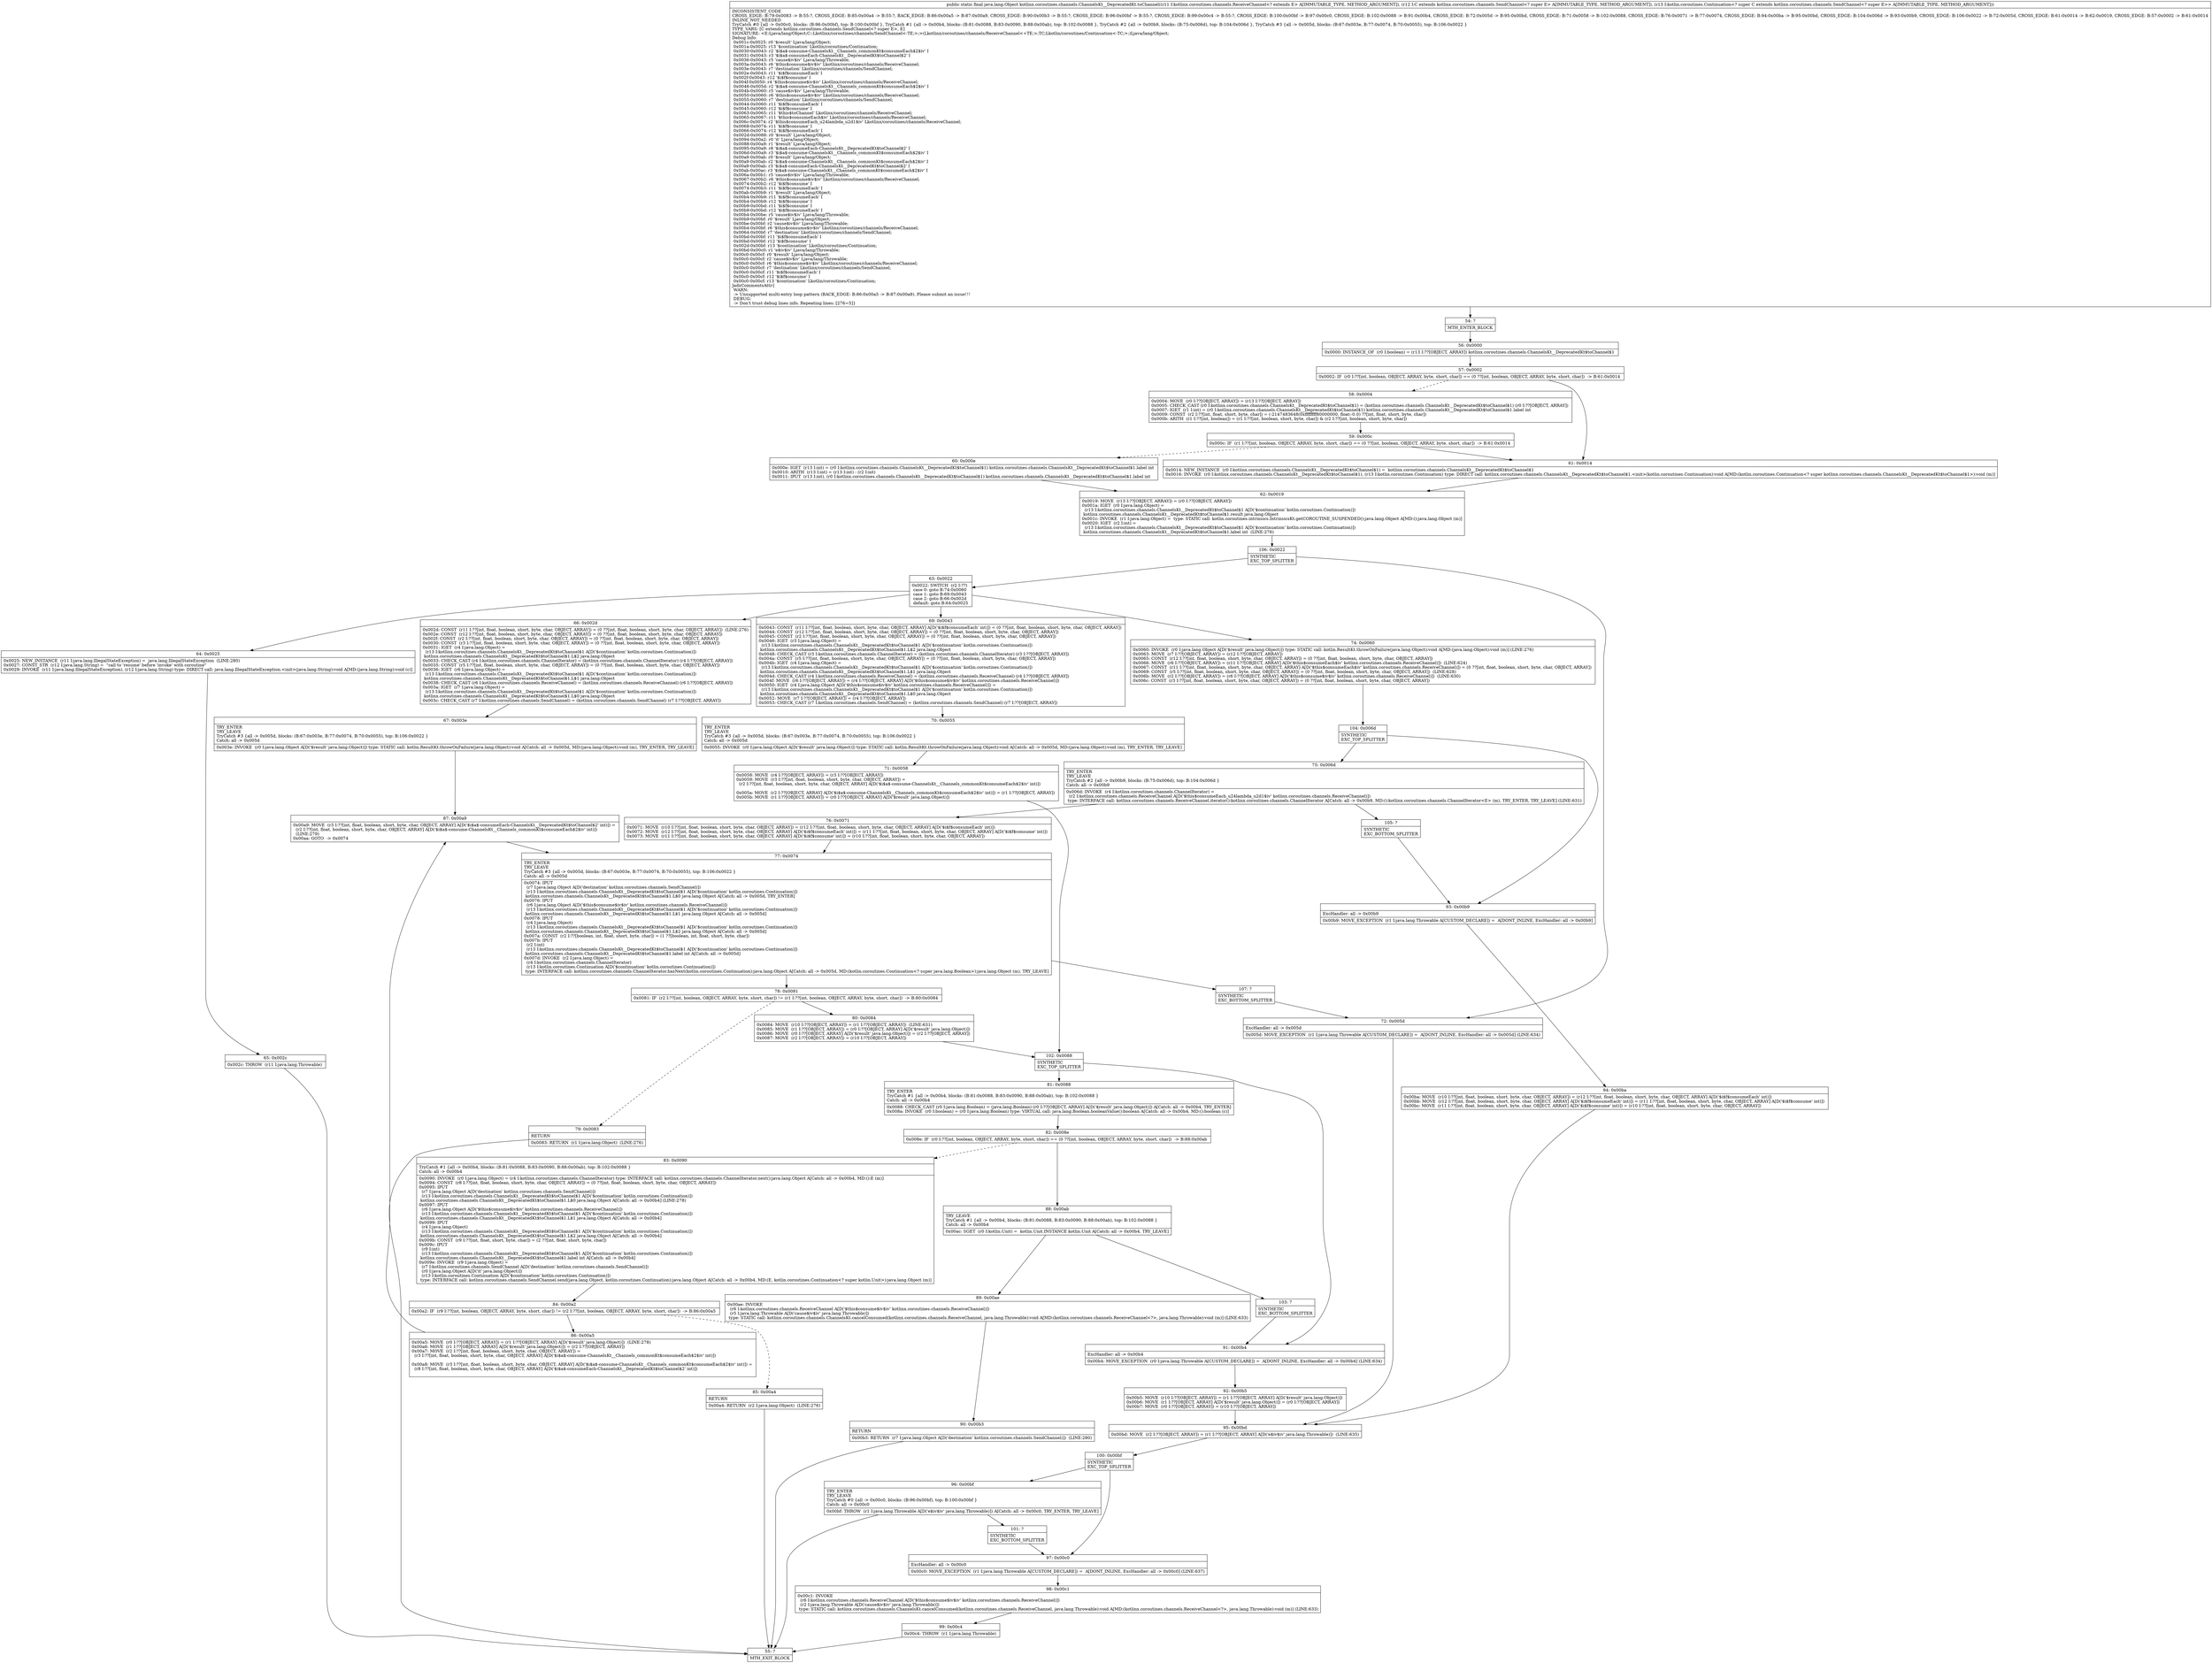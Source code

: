 digraph "CFG forkotlinx.coroutines.channels.ChannelsKt__DeprecatedKt.toChannel(Lkotlinx\/coroutines\/channels\/ReceiveChannel;Lkotlinx\/coroutines\/channels\/SendChannel;Lkotlin\/coroutines\/Continuation;)Ljava\/lang\/Object;" {
Node_54 [shape=record,label="{54\:\ ?|MTH_ENTER_BLOCK\l}"];
Node_56 [shape=record,label="{56\:\ 0x0000|0x0000: INSTANCE_OF  (r0 I:boolean) = (r13 I:??[OBJECT, ARRAY]) kotlinx.coroutines.channels.ChannelsKt__DeprecatedKt$toChannel$1 \l}"];
Node_57 [shape=record,label="{57\:\ 0x0002|0x0002: IF  (r0 I:??[int, boolean, OBJECT, ARRAY, byte, short, char]) == (0 ??[int, boolean, OBJECT, ARRAY, byte, short, char])  \-\> B:61:0x0014 \l}"];
Node_58 [shape=record,label="{58\:\ 0x0004|0x0004: MOVE  (r0 I:??[OBJECT, ARRAY]) = (r13 I:??[OBJECT, ARRAY]) \l0x0005: CHECK_CAST (r0 I:kotlinx.coroutines.channels.ChannelsKt__DeprecatedKt$toChannel$1) = (kotlinx.coroutines.channels.ChannelsKt__DeprecatedKt$toChannel$1) (r0 I:??[OBJECT, ARRAY]) \l0x0007: IGET  (r1 I:int) = (r0 I:kotlinx.coroutines.channels.ChannelsKt__DeprecatedKt$toChannel$1) kotlinx.coroutines.channels.ChannelsKt__DeprecatedKt$toChannel$1.label int \l0x0009: CONST  (r2 I:??[int, float, short, byte, char]) = (\-2147483648(0xffffffff80000000, float:\-0.0) ??[int, float, short, byte, char]) \l0x000b: ARITH  (r1 I:??[int, boolean]) = (r1 I:??[int, boolean, short, byte, char]) & (r2 I:??[int, boolean, short, byte, char]) \l}"];
Node_59 [shape=record,label="{59\:\ 0x000c|0x000c: IF  (r1 I:??[int, boolean, OBJECT, ARRAY, byte, short, char]) == (0 ??[int, boolean, OBJECT, ARRAY, byte, short, char])  \-\> B:61:0x0014 \l}"];
Node_60 [shape=record,label="{60\:\ 0x000e|0x000e: IGET  (r13 I:int) = (r0 I:kotlinx.coroutines.channels.ChannelsKt__DeprecatedKt$toChannel$1) kotlinx.coroutines.channels.ChannelsKt__DeprecatedKt$toChannel$1.label int \l0x0010: ARITH  (r13 I:int) = (r13 I:int) \- (r2 I:int) \l0x0011: IPUT  (r13 I:int), (r0 I:kotlinx.coroutines.channels.ChannelsKt__DeprecatedKt$toChannel$1) kotlinx.coroutines.channels.ChannelsKt__DeprecatedKt$toChannel$1.label int \l}"];
Node_62 [shape=record,label="{62\:\ 0x0019|0x0019: MOVE  (r13 I:??[OBJECT, ARRAY]) = (r0 I:??[OBJECT, ARRAY]) \l0x001a: IGET  (r0 I:java.lang.Object) = \l  (r13 I:kotlinx.coroutines.channels.ChannelsKt__DeprecatedKt$toChannel$1 A[D('$continuation' kotlin.coroutines.Continuation)])\l kotlinx.coroutines.channels.ChannelsKt__DeprecatedKt$toChannel$1.result java.lang.Object \l0x001c: INVOKE  (r1 I:java.lang.Object) =  type: STATIC call: kotlin.coroutines.intrinsics.IntrinsicsKt.getCOROUTINE_SUSPENDED():java.lang.Object A[MD:():java.lang.Object (m)]\l0x0020: IGET  (r2 I:int) = \l  (r13 I:kotlinx.coroutines.channels.ChannelsKt__DeprecatedKt$toChannel$1 A[D('$continuation' kotlin.coroutines.Continuation)])\l kotlinx.coroutines.channels.ChannelsKt__DeprecatedKt$toChannel$1.label int  (LINE:276)\l}"];
Node_106 [shape=record,label="{106\:\ 0x0022|SYNTHETIC\lEXC_TOP_SPLITTER\l}"];
Node_63 [shape=record,label="{63\:\ 0x0022|0x0022: SWITCH  (r2 I:??)\l case 0: goto B:74:0x0060\l case 1: goto B:69:0x0043\l case 2: goto B:66:0x002d\l default: goto B:64:0x0025 \l}"];
Node_64 [shape=record,label="{64\:\ 0x0025|0x0025: NEW_INSTANCE  (r11 I:java.lang.IllegalStateException) =  java.lang.IllegalStateException  (LINE:280)\l0x0027: CONST_STR  (r12 I:java.lang.String) =  \"call to 'resume' before 'invoke' with coroutine\" \l0x0029: INVOKE  (r11 I:java.lang.IllegalStateException), (r12 I:java.lang.String) type: DIRECT call: java.lang.IllegalStateException.\<init\>(java.lang.String):void A[MD:(java.lang.String):void (c)]\l}"];
Node_65 [shape=record,label="{65\:\ 0x002c|0x002c: THROW  (r11 I:java.lang.Throwable) \l}"];
Node_55 [shape=record,label="{55\:\ ?|MTH_EXIT_BLOCK\l}"];
Node_66 [shape=record,label="{66\:\ 0x002d|0x002d: CONST  (r11 I:??[int, float, boolean, short, byte, char, OBJECT, ARRAY]) = (0 ??[int, float, boolean, short, byte, char, OBJECT, ARRAY])  (LINE:276)\l0x002e: CONST  (r12 I:??[int, float, boolean, short, byte, char, OBJECT, ARRAY]) = (0 ??[int, float, boolean, short, byte, char, OBJECT, ARRAY]) \l0x002f: CONST  (r2 I:??[int, float, boolean, short, byte, char, OBJECT, ARRAY]) = (0 ??[int, float, boolean, short, byte, char, OBJECT, ARRAY]) \l0x0030: CONST  (r3 I:??[int, float, boolean, short, byte, char, OBJECT, ARRAY]) = (0 ??[int, float, boolean, short, byte, char, OBJECT, ARRAY]) \l0x0031: IGET  (r4 I:java.lang.Object) = \l  (r13 I:kotlinx.coroutines.channels.ChannelsKt__DeprecatedKt$toChannel$1 A[D('$continuation' kotlin.coroutines.Continuation)])\l kotlinx.coroutines.channels.ChannelsKt__DeprecatedKt$toChannel$1.L$2 java.lang.Object \l0x0033: CHECK_CAST (r4 I:kotlinx.coroutines.channels.ChannelIterator) = (kotlinx.coroutines.channels.ChannelIterator) (r4 I:??[OBJECT, ARRAY]) \l0x0035: CONST  (r5 I:??[int, float, boolean, short, byte, char, OBJECT, ARRAY]) = (0 ??[int, float, boolean, short, byte, char, OBJECT, ARRAY]) \l0x0036: IGET  (r6 I:java.lang.Object) = \l  (r13 I:kotlinx.coroutines.channels.ChannelsKt__DeprecatedKt$toChannel$1 A[D('$continuation' kotlin.coroutines.Continuation)])\l kotlinx.coroutines.channels.ChannelsKt__DeprecatedKt$toChannel$1.L$1 java.lang.Object \l0x0038: CHECK_CAST (r6 I:kotlinx.coroutines.channels.ReceiveChannel) = (kotlinx.coroutines.channels.ReceiveChannel) (r6 I:??[OBJECT, ARRAY]) \l0x003a: IGET  (r7 I:java.lang.Object) = \l  (r13 I:kotlinx.coroutines.channels.ChannelsKt__DeprecatedKt$toChannel$1 A[D('$continuation' kotlin.coroutines.Continuation)])\l kotlinx.coroutines.channels.ChannelsKt__DeprecatedKt$toChannel$1.L$0 java.lang.Object \l0x003c: CHECK_CAST (r7 I:kotlinx.coroutines.channels.SendChannel) = (kotlinx.coroutines.channels.SendChannel) (r7 I:??[OBJECT, ARRAY]) \l}"];
Node_67 [shape=record,label="{67\:\ 0x003e|TRY_ENTER\lTRY_LEAVE\lTryCatch #3 \{all \-\> 0x005d, blocks: (B:67:0x003e, B:77:0x0074, B:70:0x0055), top: B:106:0x0022 \}\lCatch: all \-\> 0x005d\l|0x003e: INVOKE  (r0 I:java.lang.Object A[D('$result' java.lang.Object)]) type: STATIC call: kotlin.ResultKt.throwOnFailure(java.lang.Object):void A[Catch: all \-\> 0x005d, MD:(java.lang.Object):void (m), TRY_ENTER, TRY_LEAVE]\l}"];
Node_87 [shape=record,label="{87\:\ 0x00a9|0x00a9: MOVE  (r3 I:??[int, float, boolean, short, byte, char, OBJECT, ARRAY] A[D('$i$a$\-consumeEach\-ChannelsKt__DeprecatedKt$toChannel$2' int)]) = \l  (r2 I:??[int, float, boolean, short, byte, char, OBJECT, ARRAY] A[D('$i$a$\-consume\-ChannelsKt__Channels_commonKt$consumeEach$2$iv' int)])\l  (LINE:279)\l0x00aa: GOTO  \-\> 0x0074 \l}"];
Node_77 [shape=record,label="{77\:\ 0x0074|TRY_ENTER\lTRY_LEAVE\lTryCatch #3 \{all \-\> 0x005d, blocks: (B:67:0x003e, B:77:0x0074, B:70:0x0055), top: B:106:0x0022 \}\lCatch: all \-\> 0x005d\l|0x0074: IPUT  \l  (r7 I:java.lang.Object A[D('destination' kotlinx.coroutines.channels.SendChannel)])\l  (r13 I:kotlinx.coroutines.channels.ChannelsKt__DeprecatedKt$toChannel$1 A[D('$continuation' kotlin.coroutines.Continuation)])\l kotlinx.coroutines.channels.ChannelsKt__DeprecatedKt$toChannel$1.L$0 java.lang.Object A[Catch: all \-\> 0x005d, TRY_ENTER]\l0x0076: IPUT  \l  (r6 I:java.lang.Object A[D('$this$consume$iv$iv' kotlinx.coroutines.channels.ReceiveChannel)])\l  (r13 I:kotlinx.coroutines.channels.ChannelsKt__DeprecatedKt$toChannel$1 A[D('$continuation' kotlin.coroutines.Continuation)])\l kotlinx.coroutines.channels.ChannelsKt__DeprecatedKt$toChannel$1.L$1 java.lang.Object A[Catch: all \-\> 0x005d]\l0x0078: IPUT  \l  (r4 I:java.lang.Object)\l  (r13 I:kotlinx.coroutines.channels.ChannelsKt__DeprecatedKt$toChannel$1 A[D('$continuation' kotlin.coroutines.Continuation)])\l kotlinx.coroutines.channels.ChannelsKt__DeprecatedKt$toChannel$1.L$2 java.lang.Object A[Catch: all \-\> 0x005d]\l0x007a: CONST  (r2 I:??[boolean, int, float, short, byte, char]) = (1 ??[boolean, int, float, short, byte, char]) \l0x007b: IPUT  \l  (r2 I:int)\l  (r13 I:kotlinx.coroutines.channels.ChannelsKt__DeprecatedKt$toChannel$1 A[D('$continuation' kotlin.coroutines.Continuation)])\l kotlinx.coroutines.channels.ChannelsKt__DeprecatedKt$toChannel$1.label int A[Catch: all \-\> 0x005d]\l0x007d: INVOKE  (r2 I:java.lang.Object) = \l  (r4 I:kotlinx.coroutines.channels.ChannelIterator)\l  (r13 I:kotlin.coroutines.Continuation A[D('$continuation' kotlin.coroutines.Continuation)])\l type: INTERFACE call: kotlinx.coroutines.channels.ChannelIterator.hasNext(kotlin.coroutines.Continuation):java.lang.Object A[Catch: all \-\> 0x005d, MD:(kotlin.coroutines.Continuation\<? super java.lang.Boolean\>):java.lang.Object (m), TRY_LEAVE]\l}"];
Node_78 [shape=record,label="{78\:\ 0x0081|0x0081: IF  (r2 I:??[int, boolean, OBJECT, ARRAY, byte, short, char]) != (r1 I:??[int, boolean, OBJECT, ARRAY, byte, short, char])  \-\> B:80:0x0084 \l}"];
Node_79 [shape=record,label="{79\:\ 0x0083|RETURN\l|0x0083: RETURN  (r1 I:java.lang.Object)  (LINE:276)\l}"];
Node_80 [shape=record,label="{80\:\ 0x0084|0x0084: MOVE  (r10 I:??[OBJECT, ARRAY]) = (r1 I:??[OBJECT, ARRAY])  (LINE:631)\l0x0085: MOVE  (r1 I:??[OBJECT, ARRAY]) = (r0 I:??[OBJECT, ARRAY] A[D('$result' java.lang.Object)]) \l0x0086: MOVE  (r0 I:??[OBJECT, ARRAY] A[D('$result' java.lang.Object)]) = (r2 I:??[OBJECT, ARRAY]) \l0x0087: MOVE  (r2 I:??[OBJECT, ARRAY]) = (r10 I:??[OBJECT, ARRAY]) \l}"];
Node_102 [shape=record,label="{102\:\ 0x0088|SYNTHETIC\lEXC_TOP_SPLITTER\l}"];
Node_81 [shape=record,label="{81\:\ 0x0088|TRY_ENTER\lTryCatch #1 \{all \-\> 0x00b4, blocks: (B:81:0x0088, B:83:0x0090, B:88:0x00ab), top: B:102:0x0088 \}\lCatch: all \-\> 0x00b4\l|0x0088: CHECK_CAST (r0 I:java.lang.Boolean) = (java.lang.Boolean) (r0 I:??[OBJECT, ARRAY] A[D('$result' java.lang.Object)]) A[Catch: all \-\> 0x00b4, TRY_ENTER]\l0x008a: INVOKE  (r0 I:boolean) = (r0 I:java.lang.Boolean) type: VIRTUAL call: java.lang.Boolean.booleanValue():boolean A[Catch: all \-\> 0x00b4, MD:():boolean (c)]\l}"];
Node_82 [shape=record,label="{82\:\ 0x008e|0x008e: IF  (r0 I:??[int, boolean, OBJECT, ARRAY, byte, short, char]) == (0 ??[int, boolean, OBJECT, ARRAY, byte, short, char])  \-\> B:88:0x00ab \l}"];
Node_83 [shape=record,label="{83\:\ 0x0090|TryCatch #1 \{all \-\> 0x00b4, blocks: (B:81:0x0088, B:83:0x0090, B:88:0x00ab), top: B:102:0x0088 \}\lCatch: all \-\> 0x00b4\l|0x0090: INVOKE  (r0 I:java.lang.Object) = (r4 I:kotlinx.coroutines.channels.ChannelIterator) type: INTERFACE call: kotlinx.coroutines.channels.ChannelIterator.next():java.lang.Object A[Catch: all \-\> 0x00b4, MD:():E (m)]\l0x0094: CONST  (r8 I:??[int, float, boolean, short, byte, char, OBJECT, ARRAY]) = (0 ??[int, float, boolean, short, byte, char, OBJECT, ARRAY]) \l0x0095: IPUT  \l  (r7 I:java.lang.Object A[D('destination' kotlinx.coroutines.channels.SendChannel)])\l  (r13 I:kotlinx.coroutines.channels.ChannelsKt__DeprecatedKt$toChannel$1 A[D('$continuation' kotlin.coroutines.Continuation)])\l kotlinx.coroutines.channels.ChannelsKt__DeprecatedKt$toChannel$1.L$0 java.lang.Object A[Catch: all \-\> 0x00b4] (LINE:278)\l0x0097: IPUT  \l  (r6 I:java.lang.Object A[D('$this$consume$iv$iv' kotlinx.coroutines.channels.ReceiveChannel)])\l  (r13 I:kotlinx.coroutines.channels.ChannelsKt__DeprecatedKt$toChannel$1 A[D('$continuation' kotlin.coroutines.Continuation)])\l kotlinx.coroutines.channels.ChannelsKt__DeprecatedKt$toChannel$1.L$1 java.lang.Object A[Catch: all \-\> 0x00b4]\l0x0099: IPUT  \l  (r4 I:java.lang.Object)\l  (r13 I:kotlinx.coroutines.channels.ChannelsKt__DeprecatedKt$toChannel$1 A[D('$continuation' kotlin.coroutines.Continuation)])\l kotlinx.coroutines.channels.ChannelsKt__DeprecatedKt$toChannel$1.L$2 java.lang.Object A[Catch: all \-\> 0x00b4]\l0x009b: CONST  (r9 I:??[int, float, short, byte, char]) = (2 ??[int, float, short, byte, char]) \l0x009c: IPUT  \l  (r9 I:int)\l  (r13 I:kotlinx.coroutines.channels.ChannelsKt__DeprecatedKt$toChannel$1 A[D('$continuation' kotlin.coroutines.Continuation)])\l kotlinx.coroutines.channels.ChannelsKt__DeprecatedKt$toChannel$1.label int A[Catch: all \-\> 0x00b4]\l0x009e: INVOKE  (r9 I:java.lang.Object) = \l  (r7 I:kotlinx.coroutines.channels.SendChannel A[D('destination' kotlinx.coroutines.channels.SendChannel)])\l  (r0 I:java.lang.Object A[D('it' java.lang.Object)])\l  (r13 I:kotlin.coroutines.Continuation A[D('$continuation' kotlin.coroutines.Continuation)])\l type: INTERFACE call: kotlinx.coroutines.channels.SendChannel.send(java.lang.Object, kotlin.coroutines.Continuation):java.lang.Object A[Catch: all \-\> 0x00b4, MD:(E, kotlin.coroutines.Continuation\<? super kotlin.Unit\>):java.lang.Object (m)]\l}"];
Node_84 [shape=record,label="{84\:\ 0x00a2|0x00a2: IF  (r9 I:??[int, boolean, OBJECT, ARRAY, byte, short, char]) != (r2 I:??[int, boolean, OBJECT, ARRAY, byte, short, char])  \-\> B:86:0x00a5 \l}"];
Node_85 [shape=record,label="{85\:\ 0x00a4|RETURN\l|0x00a4: RETURN  (r2 I:java.lang.Object)  (LINE:276)\l}"];
Node_86 [shape=record,label="{86\:\ 0x00a5|0x00a5: MOVE  (r0 I:??[OBJECT, ARRAY]) = (r1 I:??[OBJECT, ARRAY] A[D('$result' java.lang.Object)])  (LINE:278)\l0x00a6: MOVE  (r1 I:??[OBJECT, ARRAY] A[D('$result' java.lang.Object)]) = (r2 I:??[OBJECT, ARRAY]) \l0x00a7: MOVE  (r2 I:??[int, float, boolean, short, byte, char, OBJECT, ARRAY]) = \l  (r3 I:??[int, float, boolean, short, byte, char, OBJECT, ARRAY] A[D('$i$a$\-consume\-ChannelsKt__Channels_commonKt$consumeEach$2$iv' int)])\l \l0x00a8: MOVE  (r3 I:??[int, float, boolean, short, byte, char, OBJECT, ARRAY] A[D('$i$a$\-consume\-ChannelsKt__Channels_commonKt$consumeEach$2$iv' int)]) = \l  (r8 I:??[int, float, boolean, short, byte, char, OBJECT, ARRAY] A[D('$i$a$\-consumeEach\-ChannelsKt__DeprecatedKt$toChannel$2' int)])\l \l}"];
Node_88 [shape=record,label="{88\:\ 0x00ab|TRY_LEAVE\lTryCatch #1 \{all \-\> 0x00b4, blocks: (B:81:0x0088, B:83:0x0090, B:88:0x00ab), top: B:102:0x0088 \}\lCatch: all \-\> 0x00b4\l|0x00ac: SGET  (r0 I:kotlin.Unit) =  kotlin.Unit.INSTANCE kotlin.Unit A[Catch: all \-\> 0x00b4, TRY_LEAVE]\l}"];
Node_89 [shape=record,label="{89\:\ 0x00ae|0x00ae: INVOKE  \l  (r6 I:kotlinx.coroutines.channels.ReceiveChannel A[D('$this$consume$iv$iv' kotlinx.coroutines.channels.ReceiveChannel)])\l  (r5 I:java.lang.Throwable A[D('cause$iv$iv' java.lang.Throwable)])\l type: STATIC call: kotlinx.coroutines.channels.ChannelsKt.cancelConsumed(kotlinx.coroutines.channels.ReceiveChannel, java.lang.Throwable):void A[MD:(kotlinx.coroutines.channels.ReceiveChannel\<?\>, java.lang.Throwable):void (m)] (LINE:633)\l}"];
Node_90 [shape=record,label="{90\:\ 0x00b3|RETURN\l|0x00b3: RETURN  (r7 I:java.lang.Object A[D('destination' kotlinx.coroutines.channels.SendChannel)])  (LINE:280)\l}"];
Node_103 [shape=record,label="{103\:\ ?|SYNTHETIC\lEXC_BOTTOM_SPLITTER\l}"];
Node_91 [shape=record,label="{91\:\ 0x00b4|ExcHandler: all \-\> 0x00b4\l|0x00b4: MOVE_EXCEPTION  (r0 I:java.lang.Throwable A[CUSTOM_DECLARE]) =  A[DONT_INLINE, ExcHandler: all \-\> 0x00b4] (LINE:634)\l}"];
Node_92 [shape=record,label="{92\:\ 0x00b5|0x00b5: MOVE  (r10 I:??[OBJECT, ARRAY]) = (r1 I:??[OBJECT, ARRAY] A[D('$result' java.lang.Object)]) \l0x00b6: MOVE  (r1 I:??[OBJECT, ARRAY] A[D('$result' java.lang.Object)]) = (r0 I:??[OBJECT, ARRAY]) \l0x00b7: MOVE  (r0 I:??[OBJECT, ARRAY]) = (r10 I:??[OBJECT, ARRAY]) \l}"];
Node_95 [shape=record,label="{95\:\ 0x00bd|0x00bd: MOVE  (r2 I:??[OBJECT, ARRAY]) = (r1 I:??[OBJECT, ARRAY] A[D('e$iv$iv' java.lang.Throwable)])  (LINE:635)\l}"];
Node_100 [shape=record,label="{100\:\ 0x00bf|SYNTHETIC\lEXC_TOP_SPLITTER\l}"];
Node_96 [shape=record,label="{96\:\ 0x00bf|TRY_ENTER\lTRY_LEAVE\lTryCatch #0 \{all \-\> 0x00c0, blocks: (B:96:0x00bf), top: B:100:0x00bf \}\lCatch: all \-\> 0x00c0\l|0x00bf: THROW  (r1 I:java.lang.Throwable A[D('e$iv$iv' java.lang.Throwable)]) A[Catch: all \-\> 0x00c0, TRY_ENTER, TRY_LEAVE]\l}"];
Node_101 [shape=record,label="{101\:\ ?|SYNTHETIC\lEXC_BOTTOM_SPLITTER\l}"];
Node_97 [shape=record,label="{97\:\ 0x00c0|ExcHandler: all \-\> 0x00c0\l|0x00c0: MOVE_EXCEPTION  (r1 I:java.lang.Throwable A[CUSTOM_DECLARE]) =  A[DONT_INLINE, ExcHandler: all \-\> 0x00c0] (LINE:637)\l}"];
Node_98 [shape=record,label="{98\:\ 0x00c1|0x00c1: INVOKE  \l  (r6 I:kotlinx.coroutines.channels.ReceiveChannel A[D('$this$consume$iv$iv' kotlinx.coroutines.channels.ReceiveChannel)])\l  (r2 I:java.lang.Throwable A[D('cause$iv$iv' java.lang.Throwable)])\l type: STATIC call: kotlinx.coroutines.channels.ChannelsKt.cancelConsumed(kotlinx.coroutines.channels.ReceiveChannel, java.lang.Throwable):void A[MD:(kotlinx.coroutines.channels.ReceiveChannel\<?\>, java.lang.Throwable):void (m)] (LINE:633)\l}"];
Node_99 [shape=record,label="{99\:\ 0x00c4|0x00c4: THROW  (r1 I:java.lang.Throwable) \l}"];
Node_107 [shape=record,label="{107\:\ ?|SYNTHETIC\lEXC_BOTTOM_SPLITTER\l}"];
Node_69 [shape=record,label="{69\:\ 0x0043|0x0043: CONST  (r11 I:??[int, float, boolean, short, byte, char, OBJECT, ARRAY] A[D('$i$f$consumeEach' int)]) = (0 ??[int, float, boolean, short, byte, char, OBJECT, ARRAY]) \l0x0044: CONST  (r12 I:??[int, float, boolean, short, byte, char, OBJECT, ARRAY]) = (0 ??[int, float, boolean, short, byte, char, OBJECT, ARRAY]) \l0x0045: CONST  (r2 I:??[int, float, boolean, short, byte, char, OBJECT, ARRAY]) = (0 ??[int, float, boolean, short, byte, char, OBJECT, ARRAY]) \l0x0046: IGET  (r3 I:java.lang.Object) = \l  (r13 I:kotlinx.coroutines.channels.ChannelsKt__DeprecatedKt$toChannel$1 A[D('$continuation' kotlin.coroutines.Continuation)])\l kotlinx.coroutines.channels.ChannelsKt__DeprecatedKt$toChannel$1.L$2 java.lang.Object \l0x0048: CHECK_CAST (r3 I:kotlinx.coroutines.channels.ChannelIterator) = (kotlinx.coroutines.channels.ChannelIterator) (r3 I:??[OBJECT, ARRAY]) \l0x004a: CONST  (r5 I:??[int, float, boolean, short, byte, char, OBJECT, ARRAY]) = (0 ??[int, float, boolean, short, byte, char, OBJECT, ARRAY]) \l0x004b: IGET  (r4 I:java.lang.Object) = \l  (r13 I:kotlinx.coroutines.channels.ChannelsKt__DeprecatedKt$toChannel$1 A[D('$continuation' kotlin.coroutines.Continuation)])\l kotlinx.coroutines.channels.ChannelsKt__DeprecatedKt$toChannel$1.L$1 java.lang.Object \l0x004d: CHECK_CAST (r4 I:kotlinx.coroutines.channels.ReceiveChannel) = (kotlinx.coroutines.channels.ReceiveChannel) (r4 I:??[OBJECT, ARRAY]) \l0x004f: MOVE  (r6 I:??[OBJECT, ARRAY]) = (r4 I:??[OBJECT, ARRAY] A[D('$this$consume$iv$iv' kotlinx.coroutines.channels.ReceiveChannel)]) \l0x0050: IGET  (r4 I:java.lang.Object A[D('$this$consume$iv$iv' kotlinx.coroutines.channels.ReceiveChannel)]) = \l  (r13 I:kotlinx.coroutines.channels.ChannelsKt__DeprecatedKt$toChannel$1 A[D('$continuation' kotlin.coroutines.Continuation)])\l kotlinx.coroutines.channels.ChannelsKt__DeprecatedKt$toChannel$1.L$0 java.lang.Object \l0x0052: MOVE  (r7 I:??[OBJECT, ARRAY]) = (r4 I:??[OBJECT, ARRAY]) \l0x0053: CHECK_CAST (r7 I:kotlinx.coroutines.channels.SendChannel) = (kotlinx.coroutines.channels.SendChannel) (r7 I:??[OBJECT, ARRAY]) \l}"];
Node_70 [shape=record,label="{70\:\ 0x0055|TRY_ENTER\lTRY_LEAVE\lTryCatch #3 \{all \-\> 0x005d, blocks: (B:67:0x003e, B:77:0x0074, B:70:0x0055), top: B:106:0x0022 \}\lCatch: all \-\> 0x005d\l|0x0055: INVOKE  (r0 I:java.lang.Object A[D('$result' java.lang.Object)]) type: STATIC call: kotlin.ResultKt.throwOnFailure(java.lang.Object):void A[Catch: all \-\> 0x005d, MD:(java.lang.Object):void (m), TRY_ENTER, TRY_LEAVE]\l}"];
Node_71 [shape=record,label="{71\:\ 0x0058|0x0058: MOVE  (r4 I:??[OBJECT, ARRAY]) = (r3 I:??[OBJECT, ARRAY]) \l0x0059: MOVE  (r3 I:??[int, float, boolean, short, byte, char, OBJECT, ARRAY]) = \l  (r2 I:??[int, float, boolean, short, byte, char, OBJECT, ARRAY] A[D('$i$a$\-consume\-ChannelsKt__Channels_commonKt$consumeEach$2$iv' int)])\l \l0x005a: MOVE  (r2 I:??[OBJECT, ARRAY] A[D('$i$a$\-consume\-ChannelsKt__Channels_commonKt$consumeEach$2$iv' int)]) = (r1 I:??[OBJECT, ARRAY]) \l0x005b: MOVE  (r1 I:??[OBJECT, ARRAY]) = (r0 I:??[OBJECT, ARRAY] A[D('$result' java.lang.Object)]) \l}"];
Node_74 [shape=record,label="{74\:\ 0x0060|0x0060: INVOKE  (r0 I:java.lang.Object A[D('$result' java.lang.Object)]) type: STATIC call: kotlin.ResultKt.throwOnFailure(java.lang.Object):void A[MD:(java.lang.Object):void (m)] (LINE:276)\l0x0063: MOVE  (r7 I:??[OBJECT, ARRAY]) = (r12 I:??[OBJECT, ARRAY]) \l0x0065: CONST  (r12 I:??[int, float, boolean, short, byte, char, OBJECT, ARRAY]) = (0 ??[int, float, boolean, short, byte, char, OBJECT, ARRAY]) \l0x0066: MOVE  (r6 I:??[OBJECT, ARRAY]) = (r11 I:??[OBJECT, ARRAY] A[D('$this$consumeEach$iv' kotlinx.coroutines.channels.ReceiveChannel)])  (LINE:624)\l0x0067: CONST  (r11 I:??[int, float, boolean, short, byte, char, OBJECT, ARRAY] A[D('$this$consumeEach$iv' kotlinx.coroutines.channels.ReceiveChannel)]) = (0 ??[int, float, boolean, short, byte, char, OBJECT, ARRAY]) \l0x0069: CONST  (r5 I:??[int, float, boolean, short, byte, char, OBJECT, ARRAY]) = (0 ??[int, float, boolean, short, byte, char, OBJECT, ARRAY])  (LINE:628)\l0x006b: MOVE  (r2 I:??[OBJECT, ARRAY]) = (r6 I:??[OBJECT, ARRAY] A[D('$this$consume$iv$iv' kotlinx.coroutines.channels.ReceiveChannel)])  (LINE:630)\l0x006c: CONST  (r3 I:??[int, float, boolean, short, byte, char, OBJECT, ARRAY]) = (0 ??[int, float, boolean, short, byte, char, OBJECT, ARRAY]) \l}"];
Node_104 [shape=record,label="{104\:\ 0x006d|SYNTHETIC\lEXC_TOP_SPLITTER\l}"];
Node_75 [shape=record,label="{75\:\ 0x006d|TRY_ENTER\lTRY_LEAVE\lTryCatch #2 \{all \-\> 0x00b9, blocks: (B:75:0x006d), top: B:104:0x006d \}\lCatch: all \-\> 0x00b9\l|0x006d: INVOKE  (r4 I:kotlinx.coroutines.channels.ChannelIterator) = \l  (r2 I:kotlinx.coroutines.channels.ReceiveChannel A[D('$this$consumeEach_u24lambda_u2d1$iv' kotlinx.coroutines.channels.ReceiveChannel)])\l type: INTERFACE call: kotlinx.coroutines.channels.ReceiveChannel.iterator():kotlinx.coroutines.channels.ChannelIterator A[Catch: all \-\> 0x00b9, MD:():kotlinx.coroutines.channels.ChannelIterator\<E\> (m), TRY_ENTER, TRY_LEAVE] (LINE:631)\l}"];
Node_76 [shape=record,label="{76\:\ 0x0071|0x0071: MOVE  (r10 I:??[int, float, boolean, short, byte, char, OBJECT, ARRAY]) = (r12 I:??[int, float, boolean, short, byte, char, OBJECT, ARRAY] A[D('$i$f$consumeEach' int)]) \l0x0072: MOVE  (r12 I:??[int, float, boolean, short, byte, char, OBJECT, ARRAY] A[D('$i$f$consumeEach' int)]) = (r11 I:??[int, float, boolean, short, byte, char, OBJECT, ARRAY] A[D('$i$f$consume' int)]) \l0x0073: MOVE  (r11 I:??[int, float, boolean, short, byte, char, OBJECT, ARRAY] A[D('$i$f$consume' int)]) = (r10 I:??[int, float, boolean, short, byte, char, OBJECT, ARRAY]) \l}"];
Node_105 [shape=record,label="{105\:\ ?|SYNTHETIC\lEXC_BOTTOM_SPLITTER\l}"];
Node_93 [shape=record,label="{93\:\ 0x00b9|ExcHandler: all \-\> 0x00b9\l|0x00b9: MOVE_EXCEPTION  (r1 I:java.lang.Throwable A[CUSTOM_DECLARE]) =  A[DONT_INLINE, ExcHandler: all \-\> 0x00b9]\l}"];
Node_94 [shape=record,label="{94\:\ 0x00ba|0x00ba: MOVE  (r10 I:??[int, float, boolean, short, byte, char, OBJECT, ARRAY]) = (r12 I:??[int, float, boolean, short, byte, char, OBJECT, ARRAY] A[D('$i$f$consumeEach' int)]) \l0x00bb: MOVE  (r12 I:??[int, float, boolean, short, byte, char, OBJECT, ARRAY] A[D('$i$f$consumeEach' int)]) = (r11 I:??[int, float, boolean, short, byte, char, OBJECT, ARRAY] A[D('$i$f$consume' int)]) \l0x00bc: MOVE  (r11 I:??[int, float, boolean, short, byte, char, OBJECT, ARRAY] A[D('$i$f$consume' int)]) = (r10 I:??[int, float, boolean, short, byte, char, OBJECT, ARRAY]) \l}"];
Node_72 [shape=record,label="{72\:\ 0x005d|ExcHandler: all \-\> 0x005d\l|0x005d: MOVE_EXCEPTION  (r1 I:java.lang.Throwable A[CUSTOM_DECLARE]) =  A[DONT_INLINE, ExcHandler: all \-\> 0x005d] (LINE:634)\l}"];
Node_61 [shape=record,label="{61\:\ 0x0014|0x0014: NEW_INSTANCE  (r0 I:kotlinx.coroutines.channels.ChannelsKt__DeprecatedKt$toChannel$1) =  kotlinx.coroutines.channels.ChannelsKt__DeprecatedKt$toChannel$1 \l0x0016: INVOKE  (r0 I:kotlinx.coroutines.channels.ChannelsKt__DeprecatedKt$toChannel$1), (r13 I:kotlin.coroutines.Continuation) type: DIRECT call: kotlinx.coroutines.channels.ChannelsKt__DeprecatedKt$toChannel$1.\<init\>(kotlin.coroutines.Continuation):void A[MD:(kotlin.coroutines.Continuation\<? super kotlinx.coroutines.channels.ChannelsKt__DeprecatedKt$toChannel$1\>):void (m)]\l}"];
MethodNode[shape=record,label="{public static final java.lang.Object kotlinx.coroutines.channels.ChannelsKt__DeprecatedKt.toChannel((r11 I:kotlinx.coroutines.channels.ReceiveChannel\<? extends E\> A[IMMUTABLE_TYPE, METHOD_ARGUMENT]), (r12 I:C extends kotlinx.coroutines.channels.SendChannel\<? super E\> A[IMMUTABLE_TYPE, METHOD_ARGUMENT]), (r13 I:kotlin.coroutines.Continuation\<? super C extends kotlinx.coroutines.channels.SendChannel\<? super E\>\> A[IMMUTABLE_TYPE, METHOD_ARGUMENT]))  | INCONSISTENT_CODE\lCROSS_EDGE: B:79:0x0083 \-\> B:55:?, CROSS_EDGE: B:85:0x00a4 \-\> B:55:?, BACK_EDGE: B:86:0x00a5 \-\> B:87:0x00a9, CROSS_EDGE: B:90:0x00b3 \-\> B:55:?, CROSS_EDGE: B:96:0x00bf \-\> B:55:?, CROSS_EDGE: B:99:0x00c4 \-\> B:55:?, CROSS_EDGE: B:100:0x00bf \-\> B:97:0x00c0, CROSS_EDGE: B:102:0x0088 \-\> B:91:0x00b4, CROSS_EDGE: B:72:0x005d \-\> B:95:0x00bd, CROSS_EDGE: B:71:0x0058 \-\> B:102:0x0088, CROSS_EDGE: B:76:0x0071 \-\> B:77:0x0074, CROSS_EDGE: B:94:0x00ba \-\> B:95:0x00bd, CROSS_EDGE: B:104:0x006d \-\> B:93:0x00b9, CROSS_EDGE: B:106:0x0022 \-\> B:72:0x005d, CROSS_EDGE: B:61:0x0014 \-\> B:62:0x0019, CROSS_EDGE: B:57:0x0002 \-\> B:61:0x0014\lINLINE_NOT_NEEDED\lTryCatch #0 \{all \-\> 0x00c0, blocks: (B:96:0x00bf), top: B:100:0x00bf \}, TryCatch #1 \{all \-\> 0x00b4, blocks: (B:81:0x0088, B:83:0x0090, B:88:0x00ab), top: B:102:0x0088 \}, TryCatch #2 \{all \-\> 0x00b9, blocks: (B:75:0x006d), top: B:104:0x006d \}, TryCatch #3 \{all \-\> 0x005d, blocks: (B:67:0x003e, B:77:0x0074, B:70:0x0055), top: B:106:0x0022 \}\lTYPE_VARS: [C extends kotlinx.coroutines.channels.SendChannel\<? super E\>, E]\lSIGNATURE: \<E:Ljava\/lang\/Object;C::Lkotlinx\/coroutines\/channels\/SendChannel\<\-TE;\>;\>(Lkotlinx\/coroutines\/channels\/ReceiveChannel\<+TE;\>;TC;Lkotlin\/coroutines\/Continuation\<\-TC;\>;)Ljava\/lang\/Object;\lDebug Info:\l  0x001c\-0x0025: r0 '$result' Ljava\/lang\/Object;\l  0x001a\-0x0025: r13 '$continuation' Lkotlin\/coroutines\/Continuation;\l  0x0030\-0x0043: r2 '$i$a$\-consume\-ChannelsKt__Channels_commonKt$consumeEach$2$iv' I\l  0x0031\-0x0043: r3 '$i$a$\-consumeEach\-ChannelsKt__DeprecatedKt$toChannel$2' I\l  0x0036\-0x0043: r5 'cause$iv$iv' Ljava\/lang\/Throwable;\l  0x003a\-0x0043: r6 '$this$consume$iv$iv' Lkotlinx\/coroutines\/channels\/ReceiveChannel;\l  0x003e\-0x0043: r7 'destination' Lkotlinx\/coroutines\/channels\/SendChannel;\l  0x002e\-0x0043: r11 '$i$f$consumeEach' I\l  0x002f\-0x0043: r12 '$i$f$consume' I\l  0x004f\-0x0050: r4 '$this$consume$iv$iv' Lkotlinx\/coroutines\/channels\/ReceiveChannel;\l  0x0046\-0x005d: r2 '$i$a$\-consume\-ChannelsKt__Channels_commonKt$consumeEach$2$iv' I\l  0x004b\-0x0060: r5 'cause$iv$iv' Ljava\/lang\/Throwable;\l  0x0050\-0x0060: r6 '$this$consume$iv$iv' Lkotlinx\/coroutines\/channels\/ReceiveChannel;\l  0x0055\-0x0060: r7 'destination' Lkotlinx\/coroutines\/channels\/SendChannel;\l  0x0044\-0x0060: r11 '$i$f$consumeEach' I\l  0x0045\-0x0060: r12 '$i$f$consume' I\l  0x0063\-0x0065: r11 '$this$toChannel' Lkotlinx\/coroutines\/channels\/ReceiveChannel;\l  0x0065\-0x0067: r11 '$this$consumeEach$iv' Lkotlinx\/coroutines\/channels\/ReceiveChannel;\l  0x006c\-0x0074: r2 '$this$consumeEach_u24lambda_u2d1$iv' Lkotlinx\/coroutines\/channels\/ReceiveChannel;\l  0x0068\-0x0074: r11 '$i$f$consume' I\l  0x0066\-0x0074: r12 '$i$f$consumeEach' I\l  0x002d\-0x0088: r0 '$result' Ljava\/lang\/Object;\l  0x0094\-0x00a2: r0 'it' Ljava\/lang\/Object;\l  0x0088\-0x00a9: r1 '$result' Ljava\/lang\/Object;\l  0x0095\-0x00a9: r8 '$i$a$\-consumeEach\-ChannelsKt__DeprecatedKt$toChannel$2' I\l  0x006d\-0x00a9: r3 '$i$a$\-consume\-ChannelsKt__Channels_commonKt$consumeEach$2$iv' I\l  0x00a9\-0x00ab: r0 '$result' Ljava\/lang\/Object;\l  0x00a9\-0x00ab: r2 '$i$a$\-consume\-ChannelsKt__Channels_commonKt$consumeEach$2$iv' I\l  0x00a9\-0x00ab: r3 '$i$a$\-consumeEach\-ChannelsKt__DeprecatedKt$toChannel$2' I\l  0x00ab\-0x00ac: r3 '$i$a$\-consume\-ChannelsKt__Channels_commonKt$consumeEach$2$iv' I\l  0x006a\-0x00b1: r5 'cause$iv$iv' Ljava\/lang\/Throwable;\l  0x0067\-0x00b2: r6 '$this$consume$iv$iv' Lkotlinx\/coroutines\/channels\/ReceiveChannel;\l  0x0074\-0x00b2: r12 '$i$f$consume' I\l  0x0074\-0x00b3: r11 '$i$f$consumeEach' I\l  0x00ab\-0x00b9: r1 '$result' Ljava\/lang\/Object;\l  0x00b4\-0x00b9: r11 '$i$f$consumeEach' I\l  0x00b4\-0x00b9: r12 '$i$f$consume' I\l  0x00b9\-0x00bd: r11 '$i$f$consume' I\l  0x00b9\-0x00bd: r12 '$i$f$consumeEach' I\l  0x00b4\-0x00be: r5 'cause$iv$iv' Ljava\/lang\/Throwable;\l  0x00b9\-0x00bf: r0 '$result' Ljava\/lang\/Object;\l  0x00be\-0x00bf: r2 'cause$iv$iv' Ljava\/lang\/Throwable;\l  0x00b4\-0x00bf: r6 '$this$consume$iv$iv' Lkotlinx\/coroutines\/channels\/ReceiveChannel;\l  0x0064\-0x00bf: r7 'destination' Lkotlinx\/coroutines\/channels\/SendChannel;\l  0x00bd\-0x00bf: r11 '$i$f$consumeEach' I\l  0x00bd\-0x00bf: r12 '$i$f$consume' I\l  0x002d\-0x00bf: r13 '$continuation' Lkotlin\/coroutines\/Continuation;\l  0x00bd\-0x00c0: r1 'e$iv$iv' Ljava\/lang\/Throwable;\l  0x00c0\-0x00cf: r0 '$result' Ljava\/lang\/Object;\l  0x00c0\-0x00cf: r2 'cause$iv$iv' Ljava\/lang\/Throwable;\l  0x00c0\-0x00cf: r6 '$this$consume$iv$iv' Lkotlinx\/coroutines\/channels\/ReceiveChannel;\l  0x00c0\-0x00cf: r7 'destination' Lkotlinx\/coroutines\/channels\/SendChannel;\l  0x00c0\-0x00cf: r11 '$i$f$consumeEach' I\l  0x00c0\-0x00cf: r12 '$i$f$consume' I\l  0x00c0\-0x00cf: r13 '$continuation' Lkotlin\/coroutines\/Continuation;\lJadxCommentsAttr\{\l WARN: \l \-\> Unsupported multi\-entry loop pattern (BACK_EDGE: B:86:0x00a5 \-\> B:87:0x00a9). Please submit an issue!!!\l DEBUG: \l \-\> Don't trust debug lines info. Repeating lines: [276=5]\}\l}"];
MethodNode -> Node_54;Node_54 -> Node_56;
Node_56 -> Node_57;
Node_57 -> Node_58[style=dashed];
Node_57 -> Node_61;
Node_58 -> Node_59;
Node_59 -> Node_60[style=dashed];
Node_59 -> Node_61;
Node_60 -> Node_62;
Node_62 -> Node_106;
Node_106 -> Node_63;
Node_106 -> Node_72;
Node_63 -> Node_64;
Node_63 -> Node_66;
Node_63 -> Node_69;
Node_63 -> Node_74;
Node_64 -> Node_65;
Node_65 -> Node_55;
Node_66 -> Node_67;
Node_67 -> Node_87;
Node_87 -> Node_77;
Node_77 -> Node_78;
Node_77 -> Node_107;
Node_78 -> Node_79[style=dashed];
Node_78 -> Node_80;
Node_79 -> Node_55;
Node_80 -> Node_102;
Node_102 -> Node_81;
Node_102 -> Node_91;
Node_81 -> Node_82;
Node_82 -> Node_83[style=dashed];
Node_82 -> Node_88;
Node_83 -> Node_84;
Node_84 -> Node_85[style=dashed];
Node_84 -> Node_86;
Node_85 -> Node_55;
Node_86 -> Node_87;
Node_88 -> Node_89;
Node_88 -> Node_103;
Node_89 -> Node_90;
Node_90 -> Node_55;
Node_103 -> Node_91;
Node_91 -> Node_92;
Node_92 -> Node_95;
Node_95 -> Node_100;
Node_100 -> Node_96;
Node_100 -> Node_97;
Node_96 -> Node_55;
Node_96 -> Node_101;
Node_101 -> Node_97;
Node_97 -> Node_98;
Node_98 -> Node_99;
Node_99 -> Node_55;
Node_107 -> Node_72;
Node_69 -> Node_70;
Node_70 -> Node_71;
Node_71 -> Node_102;
Node_74 -> Node_104;
Node_104 -> Node_75;
Node_104 -> Node_93;
Node_75 -> Node_76;
Node_75 -> Node_105;
Node_76 -> Node_77;
Node_105 -> Node_93;
Node_93 -> Node_94;
Node_94 -> Node_95;
Node_72 -> Node_95;
Node_61 -> Node_62;
}

